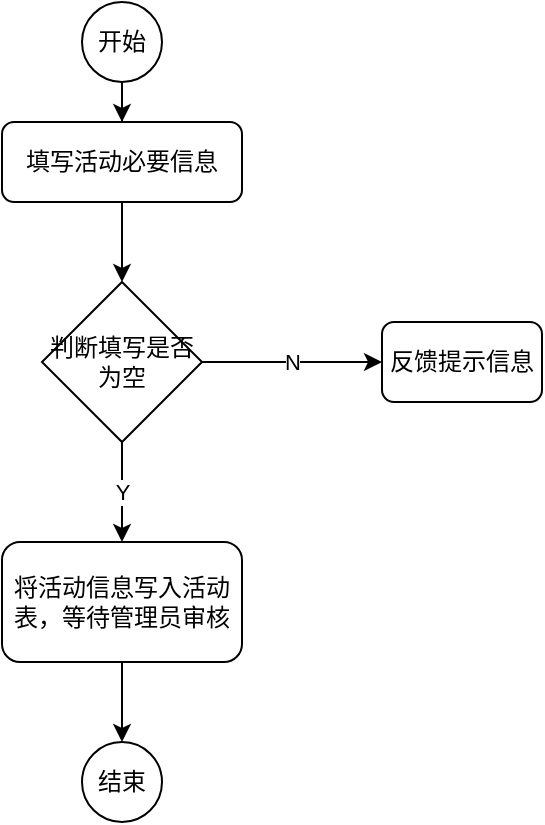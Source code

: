 <mxfile version="13.5.1" type="device"><diagram id="C5RBs43oDa-KdzZeNtuy" name="Page-1"><mxGraphModel dx="1264" dy="601" grid="1" gridSize="10" guides="1" tooltips="1" connect="1" arrows="1" fold="1" page="1" pageScale="1" pageWidth="827" pageHeight="1169" math="0" shadow="0"><root><mxCell id="WIyWlLk6GJQsqaUBKTNV-0"/><mxCell id="WIyWlLk6GJQsqaUBKTNV-1" parent="WIyWlLk6GJQsqaUBKTNV-0"/><mxCell id="_sa09yQOSOA-4vEGGcXH-6" style="edgeStyle=orthogonalEdgeStyle;rounded=0;orthogonalLoop=1;jettySize=auto;html=1;entryX=0.5;entryY=0;entryDx=0;entryDy=0;" parent="WIyWlLk6GJQsqaUBKTNV-1" source="FSFEE5poelil8hjT2dhu-1" target="_sa09yQOSOA-4vEGGcXH-5" edge="1"><mxGeometry relative="1" as="geometry"/></mxCell><mxCell id="FSFEE5poelil8hjT2dhu-1" value="填写活动必要信息" style="rounded=1;whiteSpace=wrap;html=1;fontSize=12;glass=0;strokeWidth=1;shadow=0;" parent="WIyWlLk6GJQsqaUBKTNV-1" vertex="1"><mxGeometry x="90" y="90" width="120" height="40" as="geometry"/></mxCell><mxCell id="_sa09yQOSOA-4vEGGcXH-16" value="N" style="edgeStyle=orthogonalEdgeStyle;rounded=0;orthogonalLoop=1;jettySize=auto;html=1;" parent="WIyWlLk6GJQsqaUBKTNV-1" source="_sa09yQOSOA-4vEGGcXH-5" target="_sa09yQOSOA-4vEGGcXH-10" edge="1"><mxGeometry relative="1" as="geometry"/></mxCell><mxCell id="J2zAqMywhuaYavS3w4Mv-0" value="Y" style="edgeStyle=orthogonalEdgeStyle;rounded=0;orthogonalLoop=1;jettySize=auto;html=1;" parent="WIyWlLk6GJQsqaUBKTNV-1" source="_sa09yQOSOA-4vEGGcXH-5" target="_sa09yQOSOA-4vEGGcXH-13" edge="1"><mxGeometry relative="1" as="geometry"/></mxCell><mxCell id="_sa09yQOSOA-4vEGGcXH-5" value="判断填写是否为空" style="rhombus;whiteSpace=wrap;html=1;" parent="WIyWlLk6GJQsqaUBKTNV-1" vertex="1"><mxGeometry x="110" y="170" width="80" height="80" as="geometry"/></mxCell><mxCell id="_sa09yQOSOA-4vEGGcXH-10" value="反馈提示信息" style="rounded=1;whiteSpace=wrap;html=1;fontSize=12;glass=0;strokeWidth=1;shadow=0;" parent="WIyWlLk6GJQsqaUBKTNV-1" vertex="1"><mxGeometry x="280" y="190" width="80" height="40" as="geometry"/></mxCell><mxCell id="Y2hf-q5ZPWYdADtU2sEh-2" style="edgeStyle=orthogonalEdgeStyle;rounded=0;orthogonalLoop=1;jettySize=auto;html=1;entryX=0.5;entryY=0;entryDx=0;entryDy=0;" edge="1" parent="WIyWlLk6GJQsqaUBKTNV-1" source="_sa09yQOSOA-4vEGGcXH-13" target="Y2hf-q5ZPWYdADtU2sEh-1"><mxGeometry relative="1" as="geometry"/></mxCell><mxCell id="_sa09yQOSOA-4vEGGcXH-13" value="将活动信息写入活动表，等待管理员审核" style="rounded=1;whiteSpace=wrap;html=1;fontSize=12;glass=0;strokeWidth=1;shadow=0;" parent="WIyWlLk6GJQsqaUBKTNV-1" vertex="1"><mxGeometry x="90" y="300" width="120" height="60" as="geometry"/></mxCell><mxCell id="Y2hf-q5ZPWYdADtU2sEh-3" style="edgeStyle=orthogonalEdgeStyle;rounded=0;orthogonalLoop=1;jettySize=auto;html=1;" edge="1" parent="WIyWlLk6GJQsqaUBKTNV-1" source="Y2hf-q5ZPWYdADtU2sEh-0" target="FSFEE5poelil8hjT2dhu-1"><mxGeometry relative="1" as="geometry"/></mxCell><mxCell id="Y2hf-q5ZPWYdADtU2sEh-0" value="开始" style="ellipse;whiteSpace=wrap;html=1;aspect=fixed;" vertex="1" parent="WIyWlLk6GJQsqaUBKTNV-1"><mxGeometry x="130" y="30" width="40" height="40" as="geometry"/></mxCell><mxCell id="Y2hf-q5ZPWYdADtU2sEh-1" value="结束" style="ellipse;whiteSpace=wrap;html=1;aspect=fixed;" vertex="1" parent="WIyWlLk6GJQsqaUBKTNV-1"><mxGeometry x="130" y="400" width="40" height="40" as="geometry"/></mxCell></root></mxGraphModel></diagram></mxfile>
